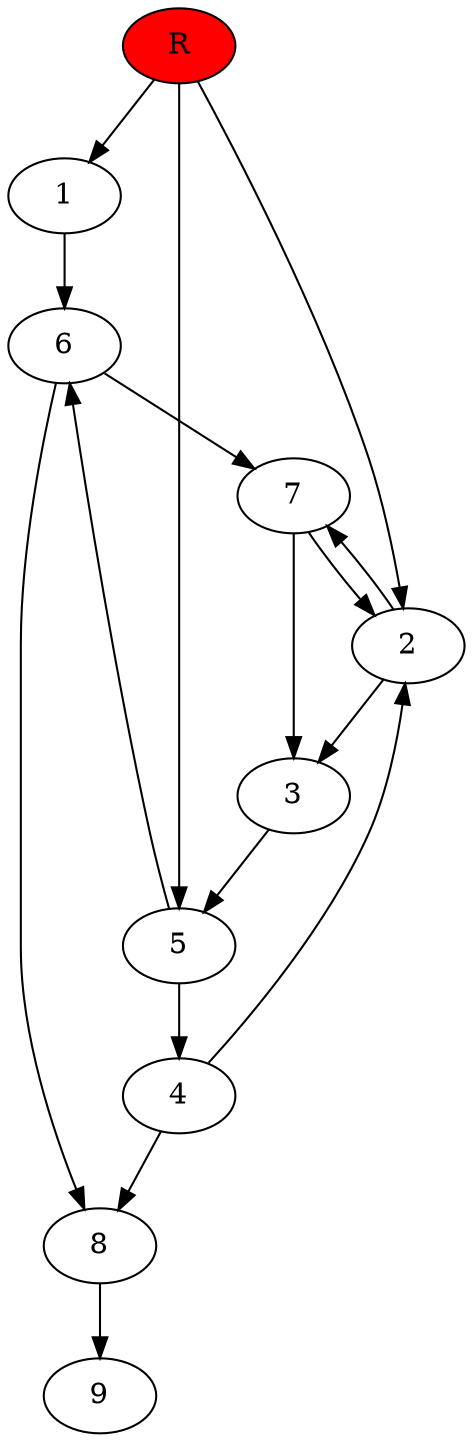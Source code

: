 digraph prb12911 {
	1
	2
	3
	4
	5
	6
	7
	8
	R [fillcolor="#ff0000" style=filled]
	1 -> 6
	2 -> 3
	2 -> 7
	3 -> 5
	4 -> 2
	4 -> 8
	5 -> 4
	5 -> 6
	6 -> 7
	6 -> 8
	7 -> 2
	7 -> 3
	8 -> 9
	R -> 1
	R -> 2
	R -> 5
}
